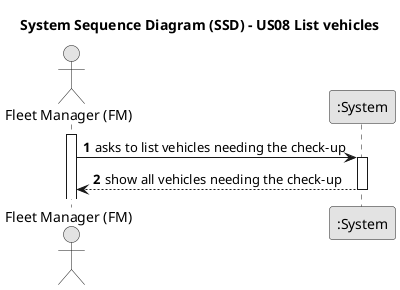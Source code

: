 @startuml
skinparam monochrome true
skinparam packageStyle rectangle
skinparam shadowing false

title System Sequence Diagram (SSD) - US08 List vehicles

autonumber

actor "Fleet Manager (FM)" as FM
participant ":System" as System

activate FM

    FM -> System : asks to list vehicles needing the check-up
    activate System



        System --> FM : show all vehicles needing the check-up
    deactivate System

@enduml